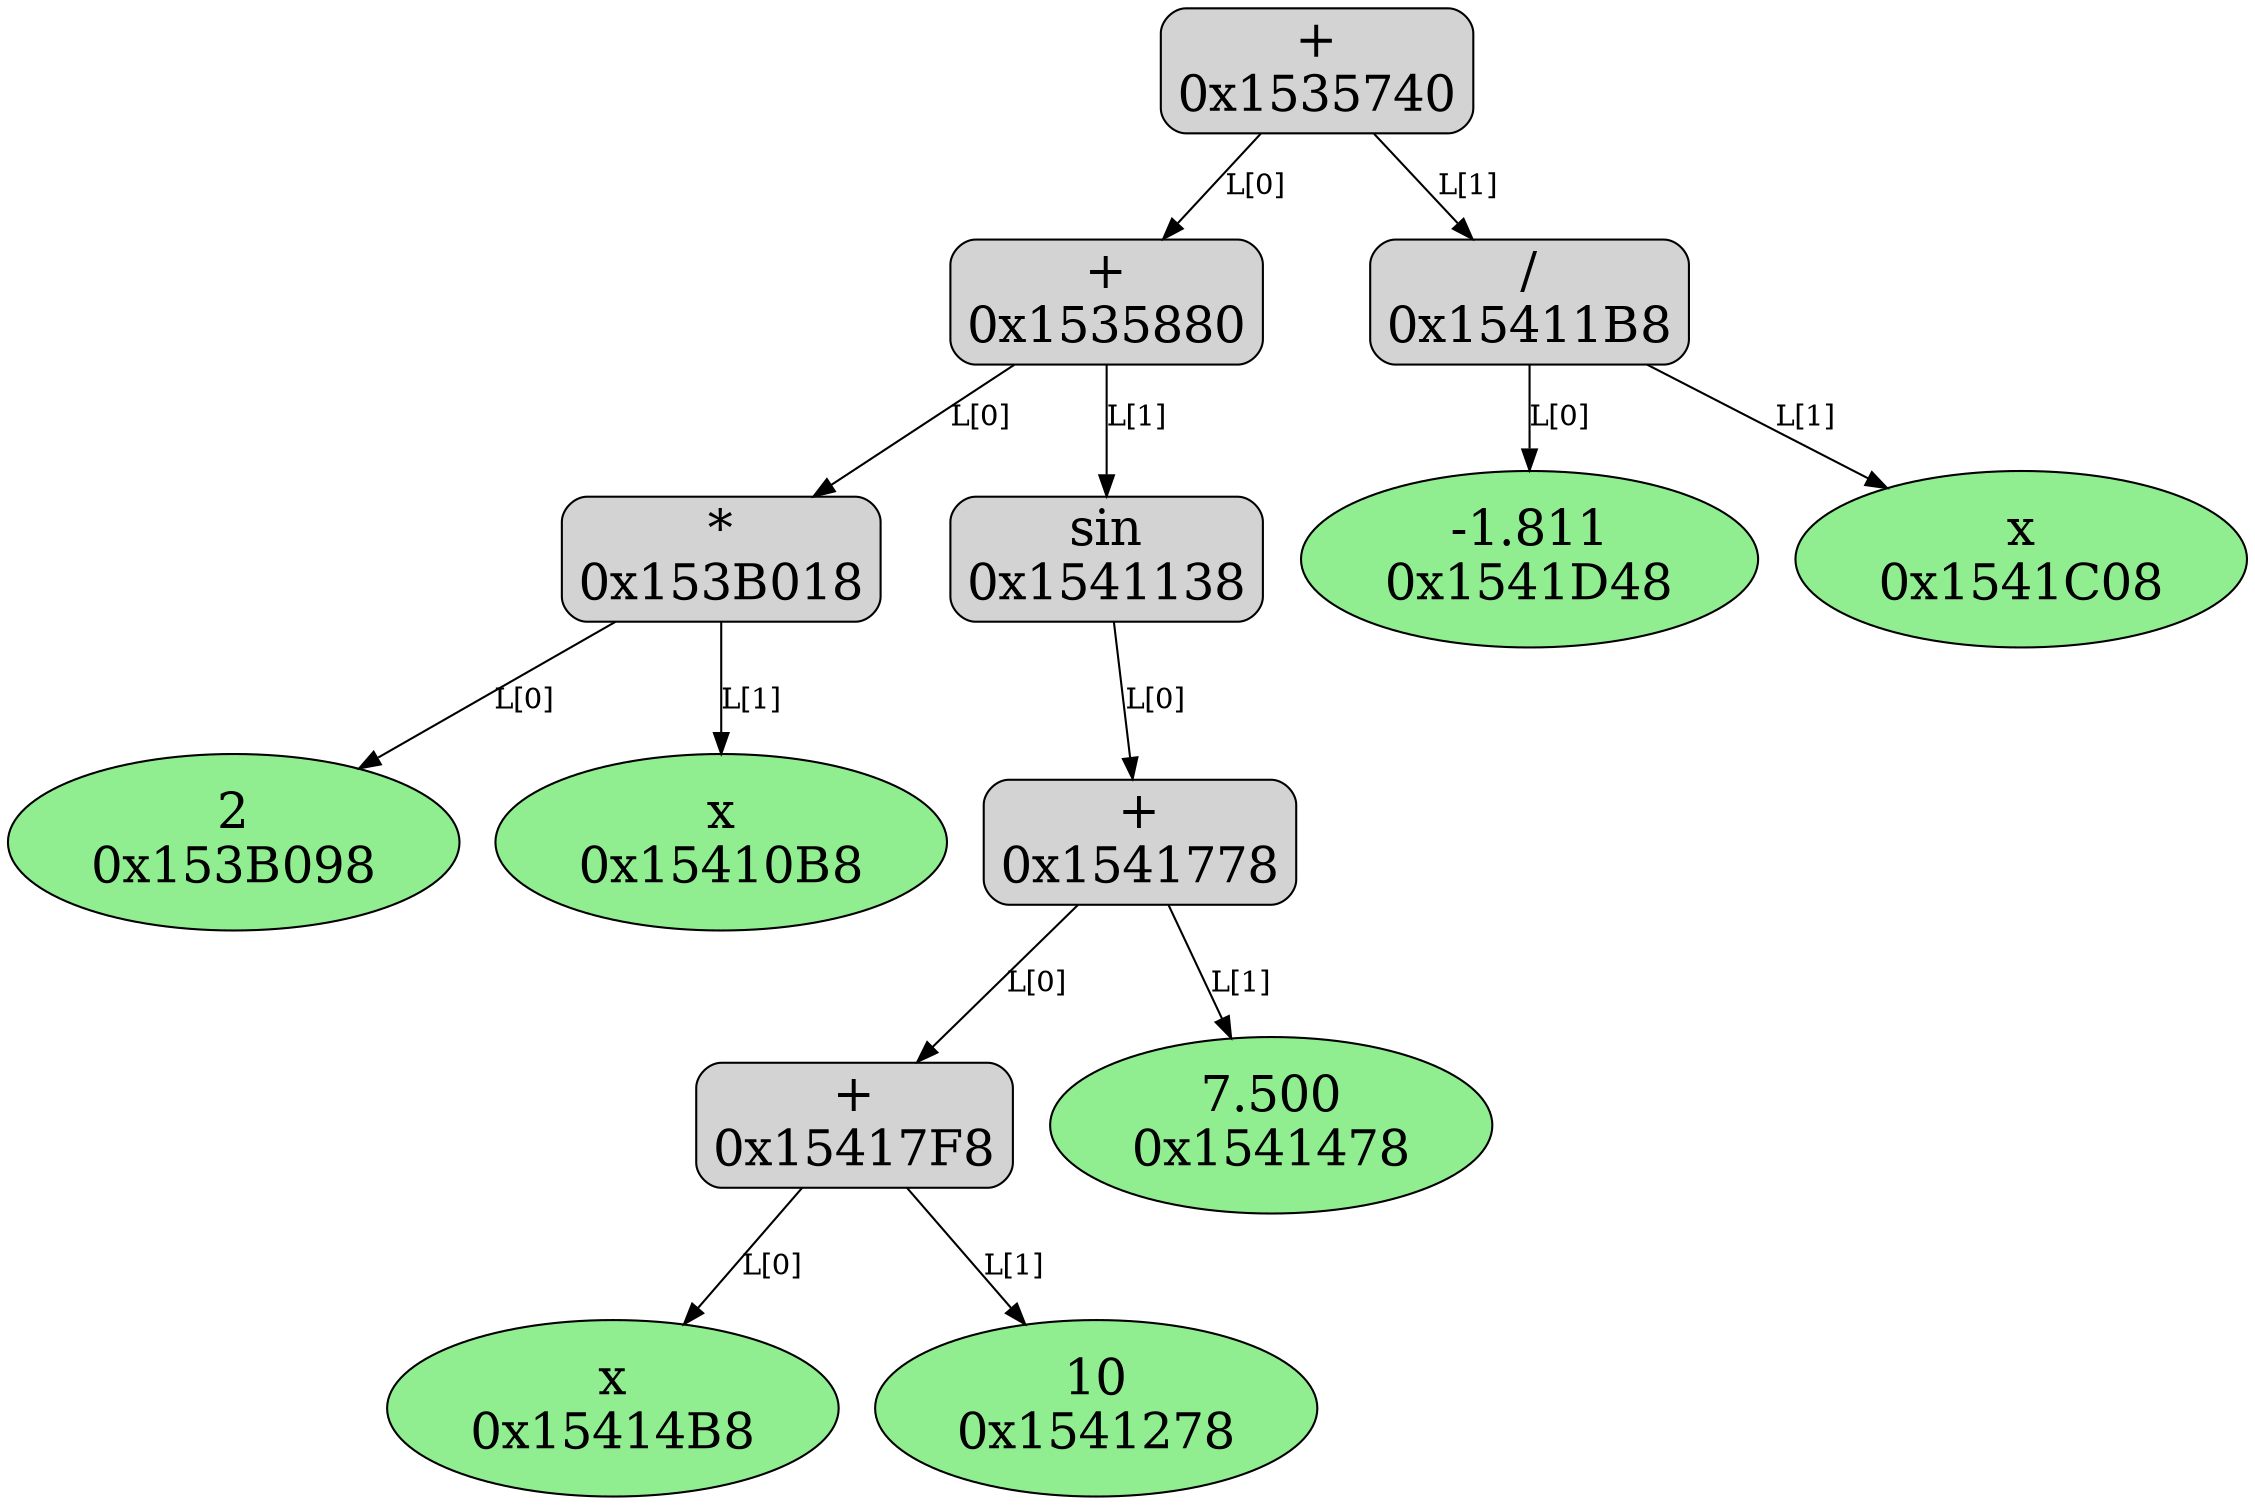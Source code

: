 digraph{
node [color = "black", fontsize = 24, shape = "box", style = "filled, rounded", fillcolor = "lightgray"]
edge [color = "black", fontsize = 24]
"2
0x153B098" [shape = "ellipse", fillcolor = "lightgreen"] 
"x
0x15410B8" [shape = "ellipse", fillcolor = "lightgreen"] 
 "*
0x153B018" 
 "*
0x153B018" ->  "2
0x153B098" [label = "L[0]", fontsize = 14] 
 "*
0x153B018" ->  "x
0x15410B8" [label = "L[1]", fontsize = 14] 
"x
0x15414B8" [shape = "ellipse", fillcolor = "lightgreen"] 
"10
0x1541278" [shape = "ellipse", fillcolor = "lightgreen"] 
 "+
0x15417F8" 
 "+
0x15417F8" ->  "x
0x15414B8" [label = "L[0]", fontsize = 14] 
 "+
0x15417F8" ->  "10
0x1541278" [label = "L[1]", fontsize = 14] 
"7.500
0x1541478" [shape = "ellipse", fillcolor = "lightgreen"] 
 "+
0x1541778" 
 "+
0x1541778" ->  "+
0x15417F8" [label = "L[0]", fontsize = 14] 
 "+
0x1541778" ->  "7.500
0x1541478" [label = "L[1]", fontsize = 14] 
 "sin
0x1541138" 
 "sin
0x1541138" ->  "+
0x1541778" [label = "L[0]", fontsize = 14] 
 "+
0x1535880" 
 "+
0x1535880" ->  "*
0x153B018" [label = "L[0]", fontsize = 14] 
 "+
0x1535880" ->  "sin
0x1541138" [label = "L[1]", fontsize = 14] 
"-1.811
0x1541D48" [shape = "ellipse", fillcolor = "lightgreen"] 
"x
0x1541C08" [shape = "ellipse", fillcolor = "lightgreen"] 
 "/
0x15411B8" 
 "/
0x15411B8" ->  "-1.811
0x1541D48" [label = "L[0]", fontsize = 14] 
 "/
0x15411B8" ->  "x
0x1541C08" [label = "L[1]", fontsize = 14] 
 "+
0x1535740" 
 "+
0x1535740" ->  "+
0x1535880" [label = "L[0]", fontsize = 14] 
 "+
0x1535740" ->  "/
0x15411B8" [label = "L[1]", fontsize = 14] 
}